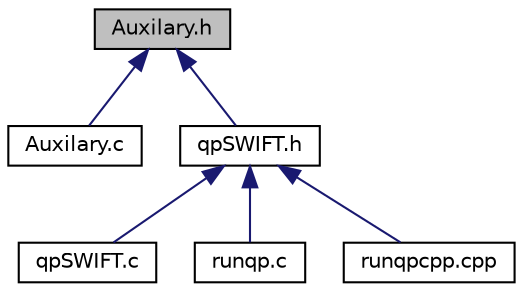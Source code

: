 digraph "Auxilary.h"
{
 // LATEX_PDF_SIZE
  bgcolor="transparent";
  edge [fontname="Helvetica",fontsize="10",labelfontname="Helvetica",labelfontsize="10"];
  node [fontname="Helvetica",fontsize="10",shape=record];
  Node1 [label="Auxilary.h",height=0.2,width=0.4,color="black", fillcolor="grey75", style="filled", fontcolor="black",tooltip=" "];
  Node1 -> Node2 [dir="back",color="midnightblue",fontsize="10",style="solid",fontname="Helvetica"];
  Node2 [label="Auxilary.c",height=0.2,width=0.4,color="black",URL="$Auxilary_8c.html",tooltip=" "];
  Node1 -> Node3 [dir="back",color="midnightblue",fontsize="10",style="solid",fontname="Helvetica"];
  Node3 [label="qpSWIFT.h",height=0.2,width=0.4,color="black",URL="$qpSWIFT_8h.html",tooltip=" "];
  Node3 -> Node4 [dir="back",color="midnightblue",fontsize="10",style="solid",fontname="Helvetica"];
  Node4 [label="qpSWIFT.c",height=0.2,width=0.4,color="black",URL="$qpSWIFT_8c.html",tooltip=" "];
  Node3 -> Node5 [dir="back",color="midnightblue",fontsize="10",style="solid",fontname="Helvetica"];
  Node5 [label="runqp.c",height=0.2,width=0.4,color="black",URL="$runqp_8c.html",tooltip=" "];
  Node3 -> Node6 [dir="back",color="midnightblue",fontsize="10",style="solid",fontname="Helvetica"];
  Node6 [label="runqpcpp.cpp",height=0.2,width=0.4,color="black",URL="$runqpcpp_8cpp.html",tooltip=" "];
}
